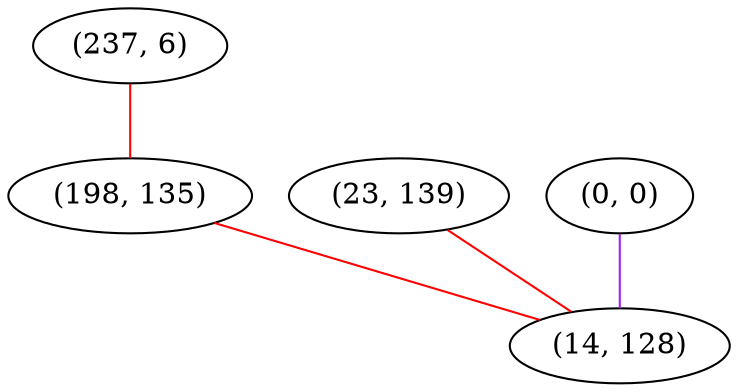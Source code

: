 graph "" {
"(237, 6)";
"(23, 139)";
"(0, 0)";
"(198, 135)";
"(14, 128)";
"(237, 6)" -- "(198, 135)"  [color=red, key=0, weight=1];
"(23, 139)" -- "(14, 128)"  [color=red, key=0, weight=1];
"(0, 0)" -- "(14, 128)"  [color=purple, key=0, weight=4];
"(198, 135)" -- "(14, 128)"  [color=red, key=0, weight=1];
}
